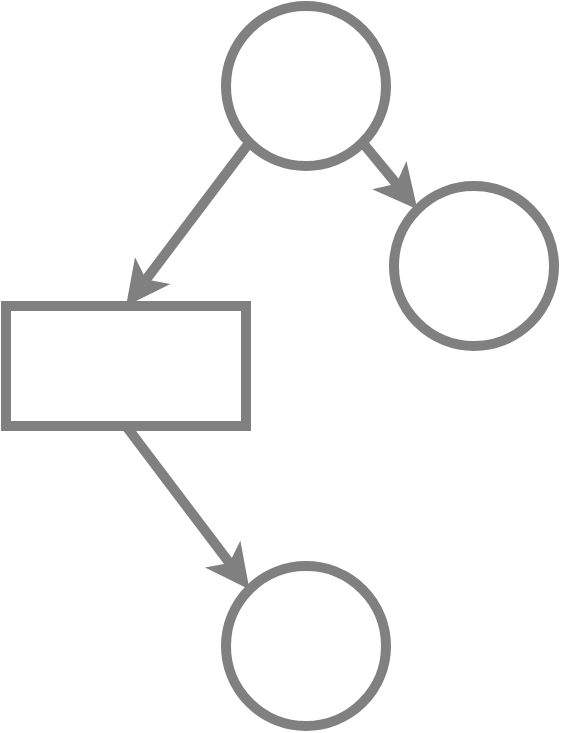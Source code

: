 <mxfile version="24.3.0" type="github">
  <diagram name="第 1 页" id="9VXdnUfw5M8_IHMdyXFW">
    <mxGraphModel dx="1272" dy="808" grid="1" gridSize="10" guides="1" tooltips="1" connect="1" arrows="1" fold="1" page="1" pageScale="1" pageWidth="827" pageHeight="1169" math="0" shadow="0">
      <root>
        <mxCell id="0" />
        <mxCell id="1" parent="0" />
        <mxCell id="H0tFJ9X_M3MSM89OPRZE-2" value="" style="ellipse;whiteSpace=wrap;html=1;aspect=fixed;strokeColor=#808080;strokeWidth=5;" vertex="1" parent="1">
          <mxGeometry x="330" y="140" width="80" height="80" as="geometry" />
        </mxCell>
        <mxCell id="H0tFJ9X_M3MSM89OPRZE-3" value="" style="rounded=0;whiteSpace=wrap;html=1;strokeColor=#808080;strokeWidth=5;" vertex="1" parent="1">
          <mxGeometry x="220" y="290" width="120" height="60" as="geometry" />
        </mxCell>
        <mxCell id="H0tFJ9X_M3MSM89OPRZE-5" value="" style="ellipse;whiteSpace=wrap;html=1;aspect=fixed;strokeColor=#808080;strokeWidth=5;" vertex="1" parent="1">
          <mxGeometry x="330" y="420" width="80" height="80" as="geometry" />
        </mxCell>
        <mxCell id="H0tFJ9X_M3MSM89OPRZE-9" value="" style="endArrow=classic;html=1;rounded=0;exitX=0;exitY=1;exitDx=0;exitDy=0;entryX=0.5;entryY=0;entryDx=0;entryDy=0;strokeColor=#808080;strokeWidth=5;" edge="1" parent="1" source="H0tFJ9X_M3MSM89OPRZE-2" target="H0tFJ9X_M3MSM89OPRZE-3">
          <mxGeometry width="50" height="50" relative="1" as="geometry">
            <mxPoint x="150" y="290" as="sourcePoint" />
            <mxPoint x="200" y="240" as="targetPoint" />
          </mxGeometry>
        </mxCell>
        <mxCell id="H0tFJ9X_M3MSM89OPRZE-10" value="" style="endArrow=classic;html=1;rounded=0;exitX=0.5;exitY=1;exitDx=0;exitDy=0;entryX=0;entryY=0;entryDx=0;entryDy=0;strokeColor=#808080;strokeWidth=5;" edge="1" parent="1" source="H0tFJ9X_M3MSM89OPRZE-3" target="H0tFJ9X_M3MSM89OPRZE-5">
          <mxGeometry width="50" height="50" relative="1" as="geometry">
            <mxPoint x="200" y="480" as="sourcePoint" />
            <mxPoint x="250" y="430" as="targetPoint" />
          </mxGeometry>
        </mxCell>
        <mxCell id="H0tFJ9X_M3MSM89OPRZE-12" value="" style="ellipse;whiteSpace=wrap;html=1;aspect=fixed;strokeColor=#808080;strokeWidth=5;" vertex="1" parent="1">
          <mxGeometry x="414" y="230" width="80" height="80" as="geometry" />
        </mxCell>
        <mxCell id="H0tFJ9X_M3MSM89OPRZE-13" value="" style="endArrow=classic;html=1;rounded=0;exitX=1;exitY=1;exitDx=0;exitDy=0;entryX=0;entryY=0;entryDx=0;entryDy=0;strokeColor=#808080;strokeWidth=5;" edge="1" parent="1" source="H0tFJ9X_M3MSM89OPRZE-2" target="H0tFJ9X_M3MSM89OPRZE-12">
          <mxGeometry width="50" height="50" relative="1" as="geometry">
            <mxPoint x="352" y="218" as="sourcePoint" />
            <mxPoint x="290" y="300" as="targetPoint" />
          </mxGeometry>
        </mxCell>
      </root>
    </mxGraphModel>
  </diagram>
</mxfile>
